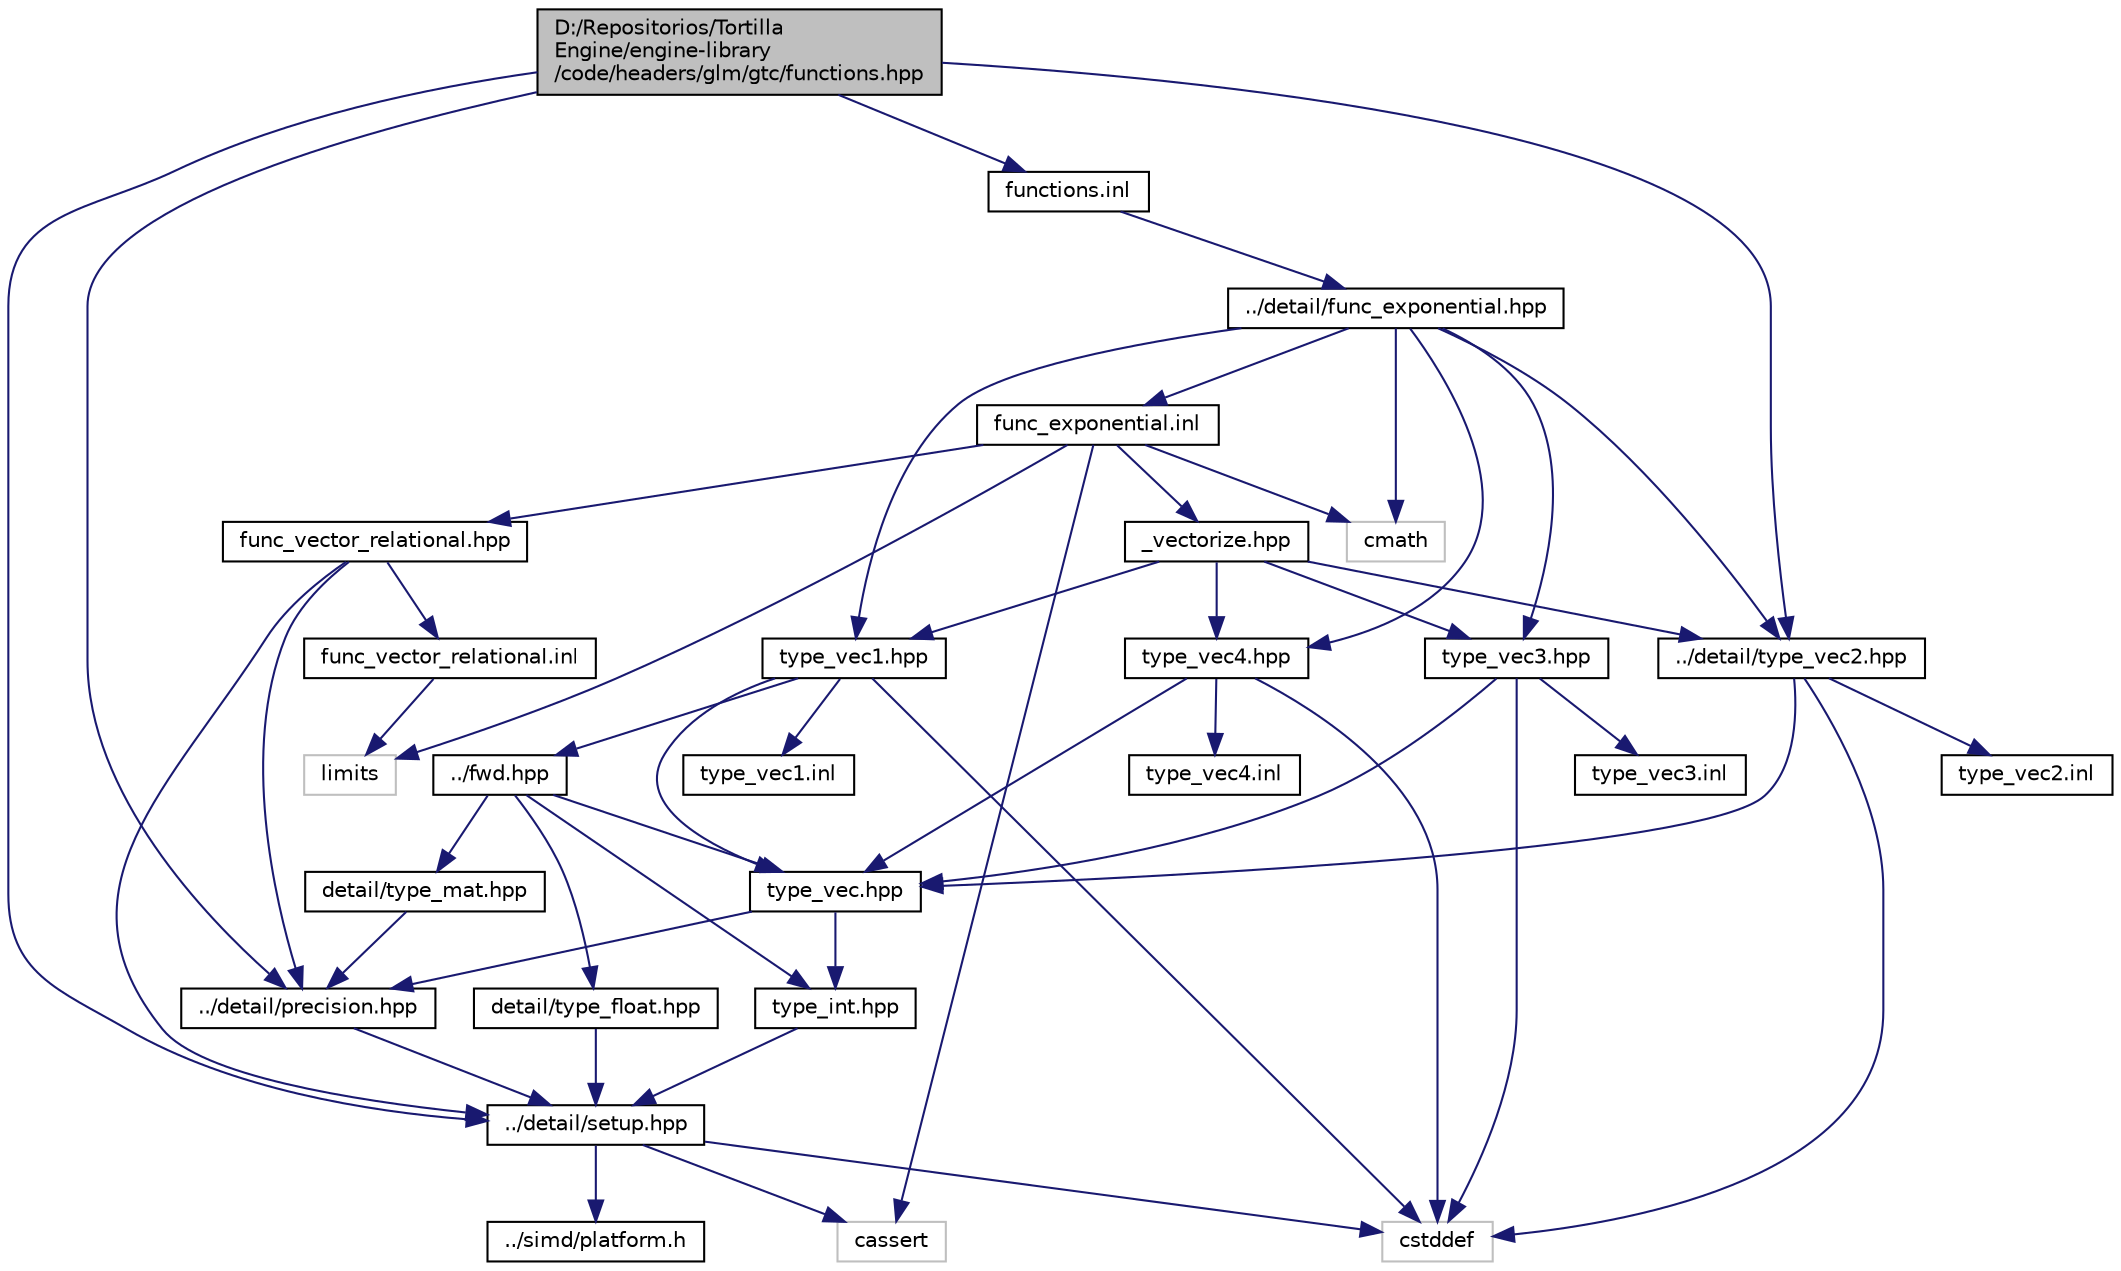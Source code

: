 digraph "D:/Repositorios/TortillaEngine/engine-library/code/headers/glm/gtc/functions.hpp"
{
 // LATEX_PDF_SIZE
  edge [fontname="Helvetica",fontsize="10",labelfontname="Helvetica",labelfontsize="10"];
  node [fontname="Helvetica",fontsize="10",shape=record];
  Node1 [label="D:/Repositorios/Tortilla\lEngine/engine-library\l/code/headers/glm/gtc/functions.hpp",height=0.2,width=0.4,color="black", fillcolor="grey75", style="filled", fontcolor="black",tooltip=" "];
  Node1 -> Node2 [color="midnightblue",fontsize="10",style="solid",fontname="Helvetica"];
  Node2 [label="../detail/setup.hpp",height=0.2,width=0.4,color="black", fillcolor="white", style="filled",URL="$setup_8hpp.html",tooltip=" "];
  Node2 -> Node3 [color="midnightblue",fontsize="10",style="solid",fontname="Helvetica"];
  Node3 [label="cassert",height=0.2,width=0.4,color="grey75", fillcolor="white", style="filled",tooltip=" "];
  Node2 -> Node4 [color="midnightblue",fontsize="10",style="solid",fontname="Helvetica"];
  Node4 [label="cstddef",height=0.2,width=0.4,color="grey75", fillcolor="white", style="filled",tooltip=" "];
  Node2 -> Node5 [color="midnightblue",fontsize="10",style="solid",fontname="Helvetica"];
  Node5 [label="../simd/platform.h",height=0.2,width=0.4,color="black", fillcolor="white", style="filled",URL="$platform_8h.html",tooltip=" "];
  Node1 -> Node6 [color="midnightblue",fontsize="10",style="solid",fontname="Helvetica"];
  Node6 [label="../detail/precision.hpp",height=0.2,width=0.4,color="black", fillcolor="white", style="filled",URL="$precision_8hpp.html",tooltip=" "];
  Node6 -> Node2 [color="midnightblue",fontsize="10",style="solid",fontname="Helvetica"];
  Node1 -> Node7 [color="midnightblue",fontsize="10",style="solid",fontname="Helvetica"];
  Node7 [label="../detail/type_vec2.hpp",height=0.2,width=0.4,color="black", fillcolor="white", style="filled",URL="$type__vec2_8hpp.html",tooltip=" "];
  Node7 -> Node8 [color="midnightblue",fontsize="10",style="solid",fontname="Helvetica"];
  Node8 [label="type_vec.hpp",height=0.2,width=0.4,color="black", fillcolor="white", style="filled",URL="$type__vec_8hpp.html",tooltip=" "];
  Node8 -> Node6 [color="midnightblue",fontsize="10",style="solid",fontname="Helvetica"];
  Node8 -> Node9 [color="midnightblue",fontsize="10",style="solid",fontname="Helvetica"];
  Node9 [label="type_int.hpp",height=0.2,width=0.4,color="black", fillcolor="white", style="filled",URL="$type__int_8hpp.html",tooltip=" "];
  Node9 -> Node2 [color="midnightblue",fontsize="10",style="solid",fontname="Helvetica"];
  Node7 -> Node4 [color="midnightblue",fontsize="10",style="solid",fontname="Helvetica"];
  Node7 -> Node10 [color="midnightblue",fontsize="10",style="solid",fontname="Helvetica"];
  Node10 [label="type_vec2.inl",height=0.2,width=0.4,color="black", fillcolor="white", style="filled",URL="$type__vec2_8inl.html",tooltip=" "];
  Node1 -> Node11 [color="midnightblue",fontsize="10",style="solid",fontname="Helvetica"];
  Node11 [label="functions.inl",height=0.2,width=0.4,color="black", fillcolor="white", style="filled",URL="$functions_8inl.html",tooltip=" "];
  Node11 -> Node12 [color="midnightblue",fontsize="10",style="solid",fontname="Helvetica"];
  Node12 [label="../detail/func_exponential.hpp",height=0.2,width=0.4,color="black", fillcolor="white", style="filled",URL="$func__exponential_8hpp.html",tooltip=" "];
  Node12 -> Node13 [color="midnightblue",fontsize="10",style="solid",fontname="Helvetica"];
  Node13 [label="type_vec1.hpp",height=0.2,width=0.4,color="black", fillcolor="white", style="filled",URL="$type__vec1_8hpp.html",tooltip=" "];
  Node13 -> Node14 [color="midnightblue",fontsize="10",style="solid",fontname="Helvetica"];
  Node14 [label="../fwd.hpp",height=0.2,width=0.4,color="black", fillcolor="white", style="filled",URL="$fwd_8hpp.html",tooltip=" "];
  Node14 -> Node9 [color="midnightblue",fontsize="10",style="solid",fontname="Helvetica"];
  Node14 -> Node15 [color="midnightblue",fontsize="10",style="solid",fontname="Helvetica"];
  Node15 [label="detail/type_float.hpp",height=0.2,width=0.4,color="black", fillcolor="white", style="filled",URL="$type__float_8hpp.html",tooltip=" "];
  Node15 -> Node2 [color="midnightblue",fontsize="10",style="solid",fontname="Helvetica"];
  Node14 -> Node8 [color="midnightblue",fontsize="10",style="solid",fontname="Helvetica"];
  Node14 -> Node16 [color="midnightblue",fontsize="10",style="solid",fontname="Helvetica"];
  Node16 [label="detail/type_mat.hpp",height=0.2,width=0.4,color="black", fillcolor="white", style="filled",URL="$type__mat_8hpp.html",tooltip=" "];
  Node16 -> Node6 [color="midnightblue",fontsize="10",style="solid",fontname="Helvetica"];
  Node13 -> Node8 [color="midnightblue",fontsize="10",style="solid",fontname="Helvetica"];
  Node13 -> Node4 [color="midnightblue",fontsize="10",style="solid",fontname="Helvetica"];
  Node13 -> Node17 [color="midnightblue",fontsize="10",style="solid",fontname="Helvetica"];
  Node17 [label="type_vec1.inl",height=0.2,width=0.4,color="black", fillcolor="white", style="filled",URL="$type__vec1_8inl.html",tooltip=" "];
  Node12 -> Node7 [color="midnightblue",fontsize="10",style="solid",fontname="Helvetica"];
  Node12 -> Node18 [color="midnightblue",fontsize="10",style="solid",fontname="Helvetica"];
  Node18 [label="type_vec3.hpp",height=0.2,width=0.4,color="black", fillcolor="white", style="filled",URL="$type__vec3_8hpp.html",tooltip=" "];
  Node18 -> Node8 [color="midnightblue",fontsize="10",style="solid",fontname="Helvetica"];
  Node18 -> Node4 [color="midnightblue",fontsize="10",style="solid",fontname="Helvetica"];
  Node18 -> Node19 [color="midnightblue",fontsize="10",style="solid",fontname="Helvetica"];
  Node19 [label="type_vec3.inl",height=0.2,width=0.4,color="black", fillcolor="white", style="filled",URL="$type__vec3_8inl.html",tooltip=" "];
  Node12 -> Node20 [color="midnightblue",fontsize="10",style="solid",fontname="Helvetica"];
  Node20 [label="type_vec4.hpp",height=0.2,width=0.4,color="black", fillcolor="white", style="filled",URL="$type__vec4_8hpp.html",tooltip=" "];
  Node20 -> Node8 [color="midnightblue",fontsize="10",style="solid",fontname="Helvetica"];
  Node20 -> Node4 [color="midnightblue",fontsize="10",style="solid",fontname="Helvetica"];
  Node20 -> Node21 [color="midnightblue",fontsize="10",style="solid",fontname="Helvetica"];
  Node21 [label="type_vec4.inl",height=0.2,width=0.4,color="black", fillcolor="white", style="filled",URL="$type__vec4_8inl.html",tooltip=" "];
  Node12 -> Node22 [color="midnightblue",fontsize="10",style="solid",fontname="Helvetica"];
  Node22 [label="cmath",height=0.2,width=0.4,color="grey75", fillcolor="white", style="filled",tooltip=" "];
  Node12 -> Node23 [color="midnightblue",fontsize="10",style="solid",fontname="Helvetica"];
  Node23 [label="func_exponential.inl",height=0.2,width=0.4,color="black", fillcolor="white", style="filled",URL="$func__exponential_8inl.html",tooltip=" "];
  Node23 -> Node24 [color="midnightblue",fontsize="10",style="solid",fontname="Helvetica"];
  Node24 [label="func_vector_relational.hpp",height=0.2,width=0.4,color="black", fillcolor="white", style="filled",URL="$func__vector__relational_8hpp.html",tooltip=" "];
  Node24 -> Node6 [color="midnightblue",fontsize="10",style="solid",fontname="Helvetica"];
  Node24 -> Node2 [color="midnightblue",fontsize="10",style="solid",fontname="Helvetica"];
  Node24 -> Node25 [color="midnightblue",fontsize="10",style="solid",fontname="Helvetica"];
  Node25 [label="func_vector_relational.inl",height=0.2,width=0.4,color="black", fillcolor="white", style="filled",URL="$func__vector__relational_8inl.html",tooltip=" "];
  Node25 -> Node26 [color="midnightblue",fontsize="10",style="solid",fontname="Helvetica"];
  Node26 [label="limits",height=0.2,width=0.4,color="grey75", fillcolor="white", style="filled",tooltip=" "];
  Node23 -> Node27 [color="midnightblue",fontsize="10",style="solid",fontname="Helvetica"];
  Node27 [label="_vectorize.hpp",height=0.2,width=0.4,color="black", fillcolor="white", style="filled",URL="$__vectorize_8hpp.html",tooltip=" "];
  Node27 -> Node13 [color="midnightblue",fontsize="10",style="solid",fontname="Helvetica"];
  Node27 -> Node7 [color="midnightblue",fontsize="10",style="solid",fontname="Helvetica"];
  Node27 -> Node18 [color="midnightblue",fontsize="10",style="solid",fontname="Helvetica"];
  Node27 -> Node20 [color="midnightblue",fontsize="10",style="solid",fontname="Helvetica"];
  Node23 -> Node26 [color="midnightblue",fontsize="10",style="solid",fontname="Helvetica"];
  Node23 -> Node22 [color="midnightblue",fontsize="10",style="solid",fontname="Helvetica"];
  Node23 -> Node3 [color="midnightblue",fontsize="10",style="solid",fontname="Helvetica"];
}
